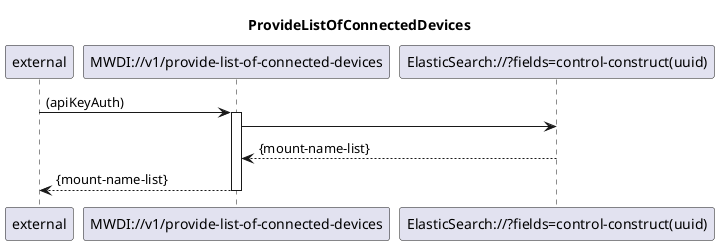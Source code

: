 @startuml 100_ProvideListOfConnectedDevices
skinparam responseMessageBelowArrow true

title  ProvideListOfConnectedDevices

participant "external" as requestor
participant "MWDI://v1/provide-list-of-connected-devices" as provideListOfConnectedDevices
participant "ElasticSearch://?fields=control-construct(uuid)" as ConnectedDeviceList

requestor -> provideListOfConnectedDevices: (apiKeyAuth)
activate provideListOfConnectedDevices

provideListOfConnectedDevices -> ConnectedDeviceList
ConnectedDeviceList --> provideListOfConnectedDevices: {mount-name-list}

provideListOfConnectedDevices --> requestor: {mount-name-list}
deactivate provideListOfConnectedDevices

@enduml